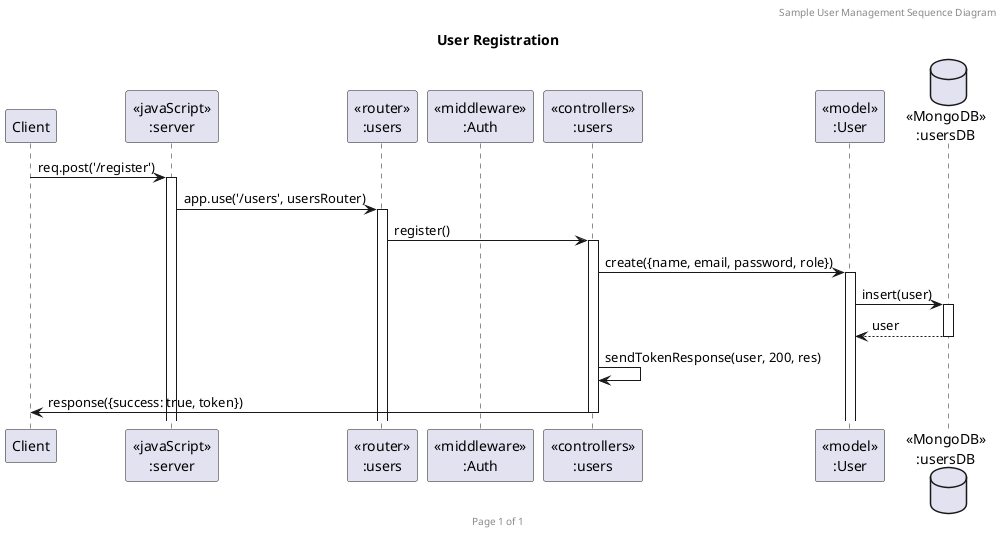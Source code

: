 @startuml Register User

header Sample User Management Sequence Diagram
footer Page %page% of %lastpage%
title "User Registration"

participant "Client" as client
participant "<<javaScript>>\n:server" as server
participant "<<router>>\n:users" as routerUsers
participant "<<middleware>>\n:Auth" as AuthMiddleware
participant "<<controllers>>\n:users" as controllersUsers
participant "<<model>>\n:User" as modelUser
database "<<MongoDB>>\n:usersDB" as UsersDatabase

client->server ++: req.post('/register')
server->routerUsers ++: app.use('/users', usersRouter)
routerUsers -> controllersUsers ++: register()

controllersUsers -> modelUser ++: create({name, email, password, role})
modelUser -> UsersDatabase ++: insert(user)
UsersDatabase --> modelUser --: user

controllersUsers -> controllersUsers : sendTokenResponse(user, 200, res)
controllersUsers->client --: response({success: true, token})

@enduml
